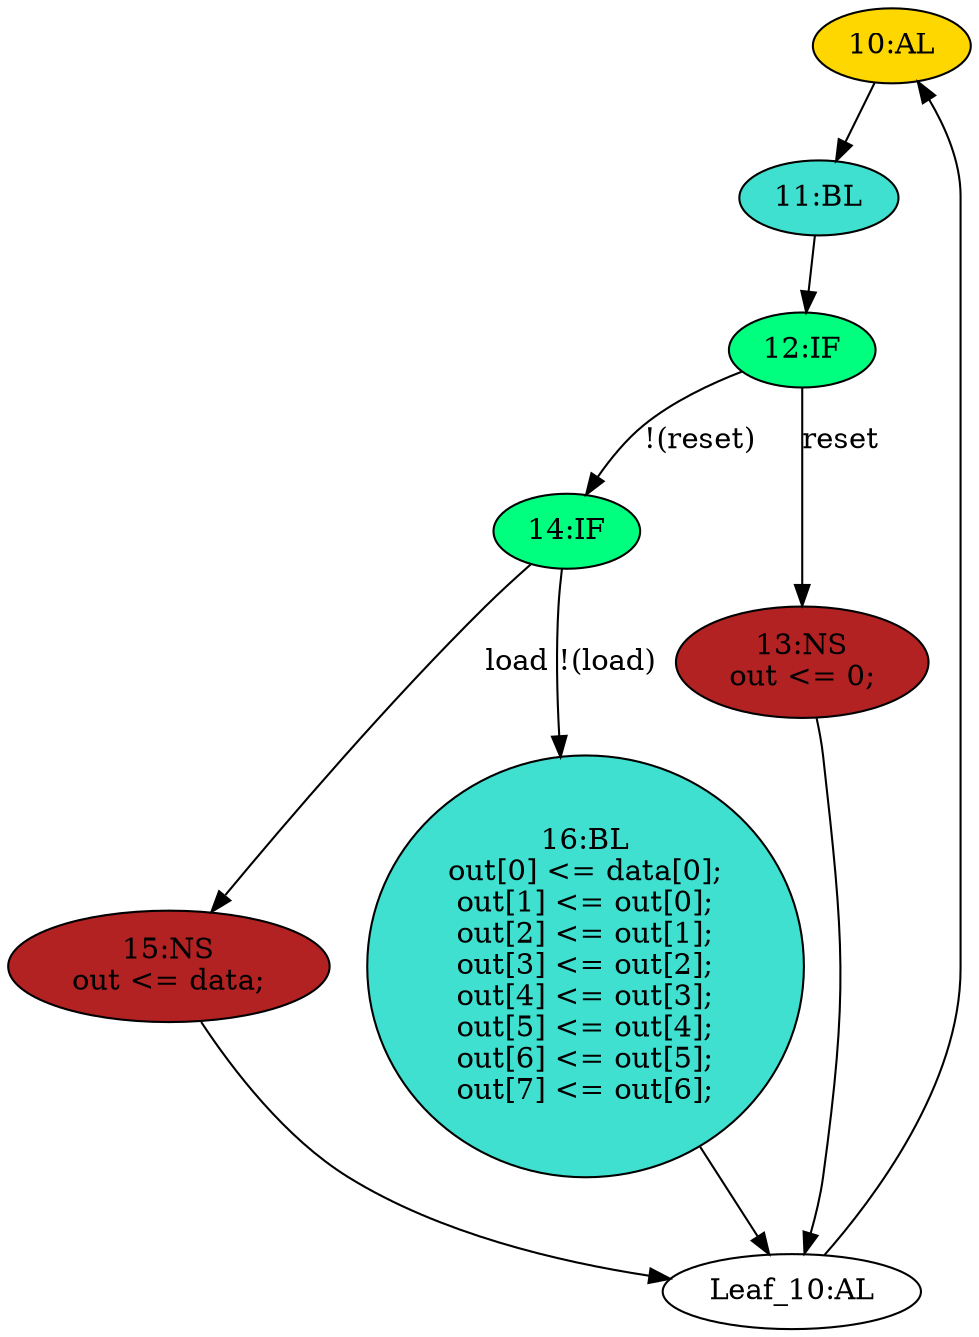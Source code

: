 strict digraph "compose( ,  )" {
	node [label="\N"];
	"10:AL"	[ast="<pyverilog.vparser.ast.Always object at 0x7ffbccfa3210>",
		clk_sens=True,
		fillcolor=gold,
		label="10:AL",
		sens="['clk', 'reset']",
		statements="[]",
		style=filled,
		typ=Always,
		use_var="['load', 'reset', 'data', 'out']"];
	"11:BL"	[ast="<pyverilog.vparser.ast.Block object at 0x7ffbccfa3890>",
		fillcolor=turquoise,
		label="11:BL",
		statements="[]",
		style=filled,
		typ=Block];
	"10:AL" -> "11:BL"	[cond="[]",
		lineno=None];
	"12:IF"	[ast="<pyverilog.vparser.ast.IfStatement object at 0x7ffbccf4e550>",
		fillcolor=springgreen,
		label="12:IF",
		statements="[]",
		style=filled,
		typ=IfStatement];
	"14:IF"	[ast="<pyverilog.vparser.ast.IfStatement object at 0x7ffbccfb1050>",
		fillcolor=springgreen,
		label="14:IF",
		statements="[]",
		style=filled,
		typ=IfStatement];
	"12:IF" -> "14:IF"	[cond="['reset']",
		label="!(reset)",
		lineno=12];
	"13:NS"	[ast="<pyverilog.vparser.ast.NonblockingSubstitution object at 0x7ffbccf4ecd0>",
		fillcolor=firebrick,
		label="13:NS
out <= 0;",
		statements="[<pyverilog.vparser.ast.NonblockingSubstitution object at 0x7ffbccf4ecd0>]",
		style=filled,
		typ=NonblockingSubstitution];
	"12:IF" -> "13:NS"	[cond="['reset']",
		label=reset,
		lineno=12];
	"11:BL" -> "12:IF"	[cond="[]",
		lineno=None];
	"15:NS"	[ast="<pyverilog.vparser.ast.NonblockingSubstitution object at 0x7ffbccfbd6d0>",
		fillcolor=firebrick,
		label="15:NS
out <= data;",
		statements="[<pyverilog.vparser.ast.NonblockingSubstitution object at 0x7ffbccfbd6d0>]",
		style=filled,
		typ=NonblockingSubstitution];
	"14:IF" -> "15:NS"	[cond="['load']",
		label=load,
		lineno=14];
	"16:BL"	[ast="<pyverilog.vparser.ast.Block object at 0x7ffbcce58650>",
		fillcolor=turquoise,
		label="16:BL
out[0] <= data[0];
out[1] <= out[0];
out[2] <= out[1];
out[3] <= out[2];
out[4] <= out[3];
out[5] <= out[4];
out[6] <= out[\
5];
out[7] <= out[6];",
		statements="[<pyverilog.vparser.ast.NonblockingSubstitution object at 0x7ffbccfa6150>, <pyverilog.vparser.ast.NonblockingSubstitution object \
at 0x7ffbd0664190>, <pyverilog.vparser.ast.NonblockingSubstitution object at 0x7ffbcd26ad10>, <pyverilog.vparser.ast.NonblockingSubstitution \
object at 0x7ffbcce58a10>, <pyverilog.vparser.ast.NonblockingSubstitution object at 0x7ffbcce58610>, <pyverilog.vparser.ast.NonblockingSubstitution \
object at 0x7ffbcce58b50>, <pyverilog.vparser.ast.NonblockingSubstitution object at 0x7ffbcce58ad0>, <pyverilog.vparser.ast.NonblockingSubstitution \
object at 0x7ffbcce58490>]",
		style=filled,
		typ=Block];
	"14:IF" -> "16:BL"	[cond="['load']",
		label="!(load)",
		lineno=14];
	"Leaf_10:AL"	[def_var="['out']",
		label="Leaf_10:AL"];
	"15:NS" -> "Leaf_10:AL"	[cond="[]",
		lineno=None];
	"13:NS" -> "Leaf_10:AL"	[cond="[]",
		lineno=None];
	"16:BL" -> "Leaf_10:AL"	[cond="[]",
		lineno=None];
	"Leaf_10:AL" -> "10:AL";
}
